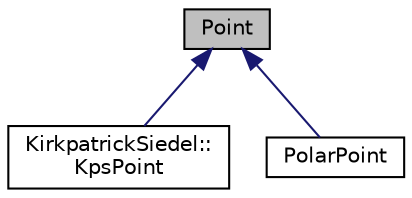 digraph "Point"
{
 // LATEX_PDF_SIZE
  edge [fontname="Helvetica",fontsize="10",labelfontname="Helvetica",labelfontsize="10"];
  node [fontname="Helvetica",fontsize="10",shape=record];
  Node0 [label="Point",height=0.2,width=0.4,color="black", fillcolor="grey75", style="filled", fontcolor="black",tooltip="Class for Point definition."];
  Node0 -> Node1 [dir="back",color="midnightblue",fontsize="10",style="solid"];
  Node1 [label="KirkpatrickSiedel::\lKpsPoint",height=0.2,width=0.4,color="black", fillcolor="white", style="filled",URL="$class_kirkpatrick_siedel_1_1_kps_point.html",tooltip=" "];
  Node0 -> Node2 [dir="back",color="midnightblue",fontsize="10",style="solid"];
  Node2 [label="PolarPoint",height=0.2,width=0.4,color="black", fillcolor="white", style="filled",URL="$class_polar_point.html",tooltip="Class for Polar Point definition."];
}

